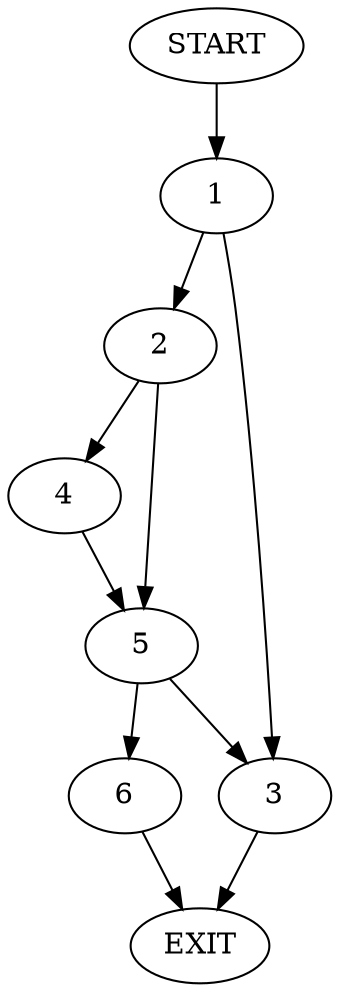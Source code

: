 digraph {
0 [label="START"]
7 [label="EXIT"]
0 -> 1
1 -> 2
1 -> 3
3 -> 7
2 -> 4
2 -> 5
4 -> 5
5 -> 6
5 -> 3
6 -> 7
}
